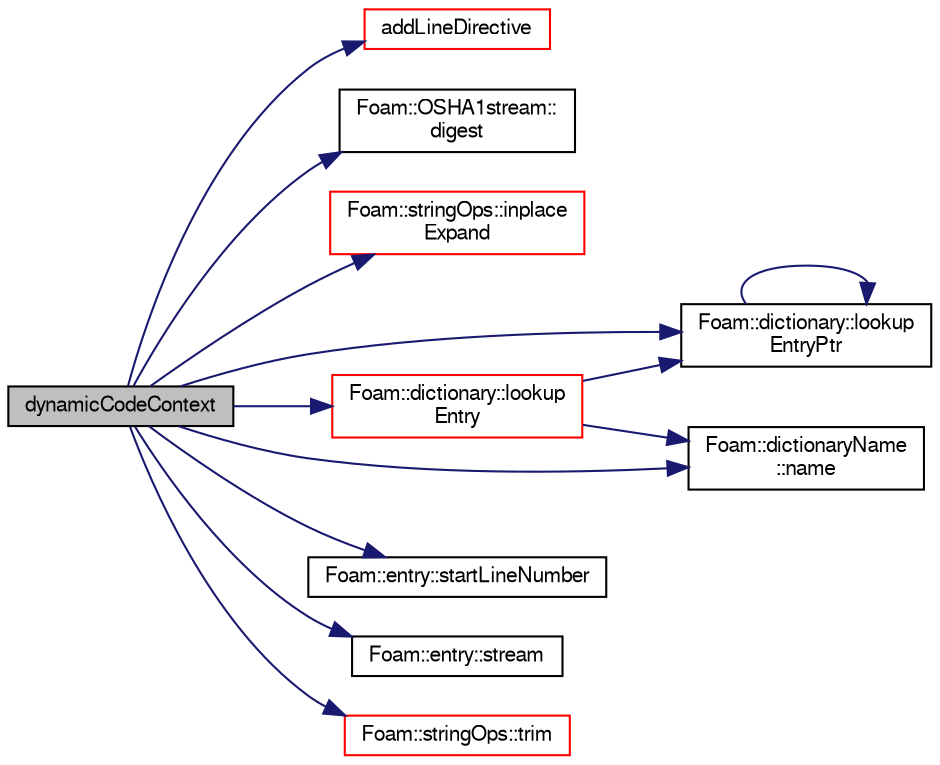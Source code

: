 digraph "dynamicCodeContext"
{
  bgcolor="transparent";
  edge [fontname="FreeSans",fontsize="10",labelfontname="FreeSans",labelfontsize="10"];
  node [fontname="FreeSans",fontsize="10",shape=record];
  rankdir="LR";
  Node0 [label="dynamicCodeContext",height=0.2,width=0.4,color="black", fillcolor="grey75", style="filled", fontcolor="black"];
  Node0 -> Node1 [color="midnightblue",fontsize="10",style="solid",fontname="FreeSans"];
  Node1 [label="addLineDirective",height=0.2,width=0.4,color="red",URL="$a26074.html#aa9d5cadb0154391add50c7a3a6708204",tooltip="Helper: add #line directive. "];
  Node0 -> Node6 [color="midnightblue",fontsize="10",style="solid",fontname="FreeSans"];
  Node6 [label="Foam::OSHA1stream::\ldigest",height=0.2,width=0.4,color="black",URL="$a26202.html#accaac6f545b7e2a0b7815eefee071005",tooltip="Return SHA1::Digest for the data processed until now. "];
  Node0 -> Node7 [color="midnightblue",fontsize="10",style="solid",fontname="FreeSans"];
  Node7 [label="Foam::stringOps::inplace\lExpand",height=0.2,width=0.4,color="red",URL="$a21166.html#adf940b7b0788929e0e11ea44e7f9c1bb",tooltip="Inplace expand occurences of variables according to the mapping. "];
  Node0 -> Node11 [color="midnightblue",fontsize="10",style="solid",fontname="FreeSans"];
  Node11 [label="Foam::dictionary::lookup\lEntry",height=0.2,width=0.4,color="red",URL="$a26014.html#a89fbd35cd2ce3d28cb51982b3d903201",tooltip="Find and return an entry data stream if present otherwise error. "];
  Node11 -> Node68 [color="midnightblue",fontsize="10",style="solid",fontname="FreeSans"];
  Node68 [label="Foam::dictionary::lookup\lEntryPtr",height=0.2,width=0.4,color="black",URL="$a26014.html#a63ca8c5575e79a6e04b8a1e1c4c1d958",tooltip="Find and return an entry data stream pointer if present. "];
  Node68 -> Node68 [color="midnightblue",fontsize="10",style="solid",fontname="FreeSans"];
  Node11 -> Node52 [color="midnightblue",fontsize="10",style="solid",fontname="FreeSans"];
  Node52 [label="Foam::dictionaryName\l::name",height=0.2,width=0.4,color="black",URL="$a26010.html#aba53f1f9c8fadfa65f4099af10df348c",tooltip="Return the dictionary name. "];
  Node0 -> Node68 [color="midnightblue",fontsize="10",style="solid",fontname="FreeSans"];
  Node0 -> Node52 [color="midnightblue",fontsize="10",style="solid",fontname="FreeSans"];
  Node0 -> Node309 [color="midnightblue",fontsize="10",style="solid",fontname="FreeSans"];
  Node309 [label="Foam::entry::startLineNumber",height=0.2,width=0.4,color="black",URL="$a26022.html#a6afcf7ec0671b1957daa2b8ac262ff57",tooltip="Return line number of first token in dictionary. "];
  Node0 -> Node149 [color="midnightblue",fontsize="10",style="solid",fontname="FreeSans"];
  Node149 [label="Foam::entry::stream",height=0.2,width=0.4,color="black",URL="$a26022.html#a3af18be98df6d673e0a40a4e38c350d1",tooltip="Return token stream if this entry is a primitive entry. "];
  Node0 -> Node310 [color="midnightblue",fontsize="10",style="solid",fontname="FreeSans"];
  Node310 [label="Foam::stringOps::trim",height=0.2,width=0.4,color="red",URL="$a21166.html#a49e4bf4709b221cc53a2a86f484d5a87",tooltip="Return string trimmed of leading and trailing whitespace. "];
}
